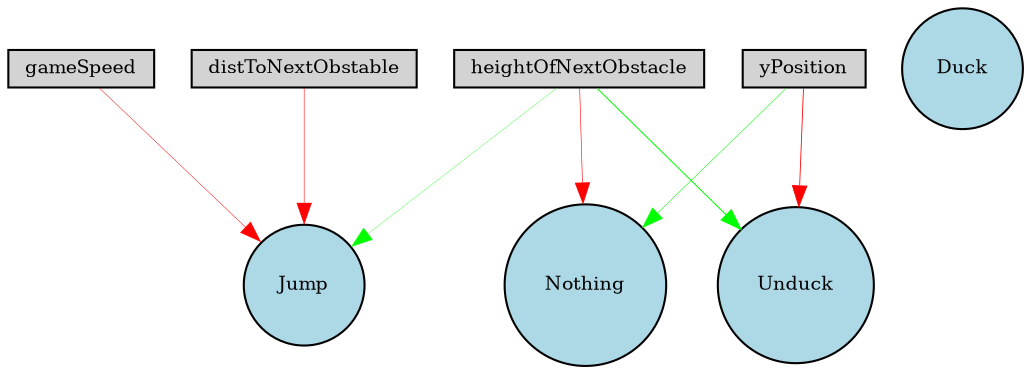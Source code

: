 digraph {
	node [fontsize=9 height=0.2 shape=circle width=0.2]
	gameSpeed [fillcolor=lightgray shape=box style=filled]
	yPosition [fillcolor=lightgray shape=box style=filled]
	distToNextObstable [fillcolor=lightgray shape=box style=filled]
	heightOfNextObstacle [fillcolor=lightgray shape=box style=filled]
	Jump [fillcolor=lightblue style=filled]
	Duck [fillcolor=lightblue style=filled]
	Unduck [fillcolor=lightblue style=filled]
	Nothing [fillcolor=lightblue style=filled]
	heightOfNextObstacle -> Jump [color=green penwidth=0.15651046058562537 style=solid]
	distToNextObstable -> Jump [color=red penwidth=0.2639688447488414 style=solid]
	yPosition -> Unduck [color=red penwidth=0.39654846158466905 style=solid]
	heightOfNextObstacle -> Unduck [color=green penwidth=0.48030603648757 style=solid]
	gameSpeed -> Jump [color=red penwidth=0.227616975711503 style=solid]
	heightOfNextObstacle -> Nothing [color=red penwidth=0.28390565547545094 style=solid]
	yPosition -> Nothing [color=green penwidth=0.25694034138160415 style=solid]
}
